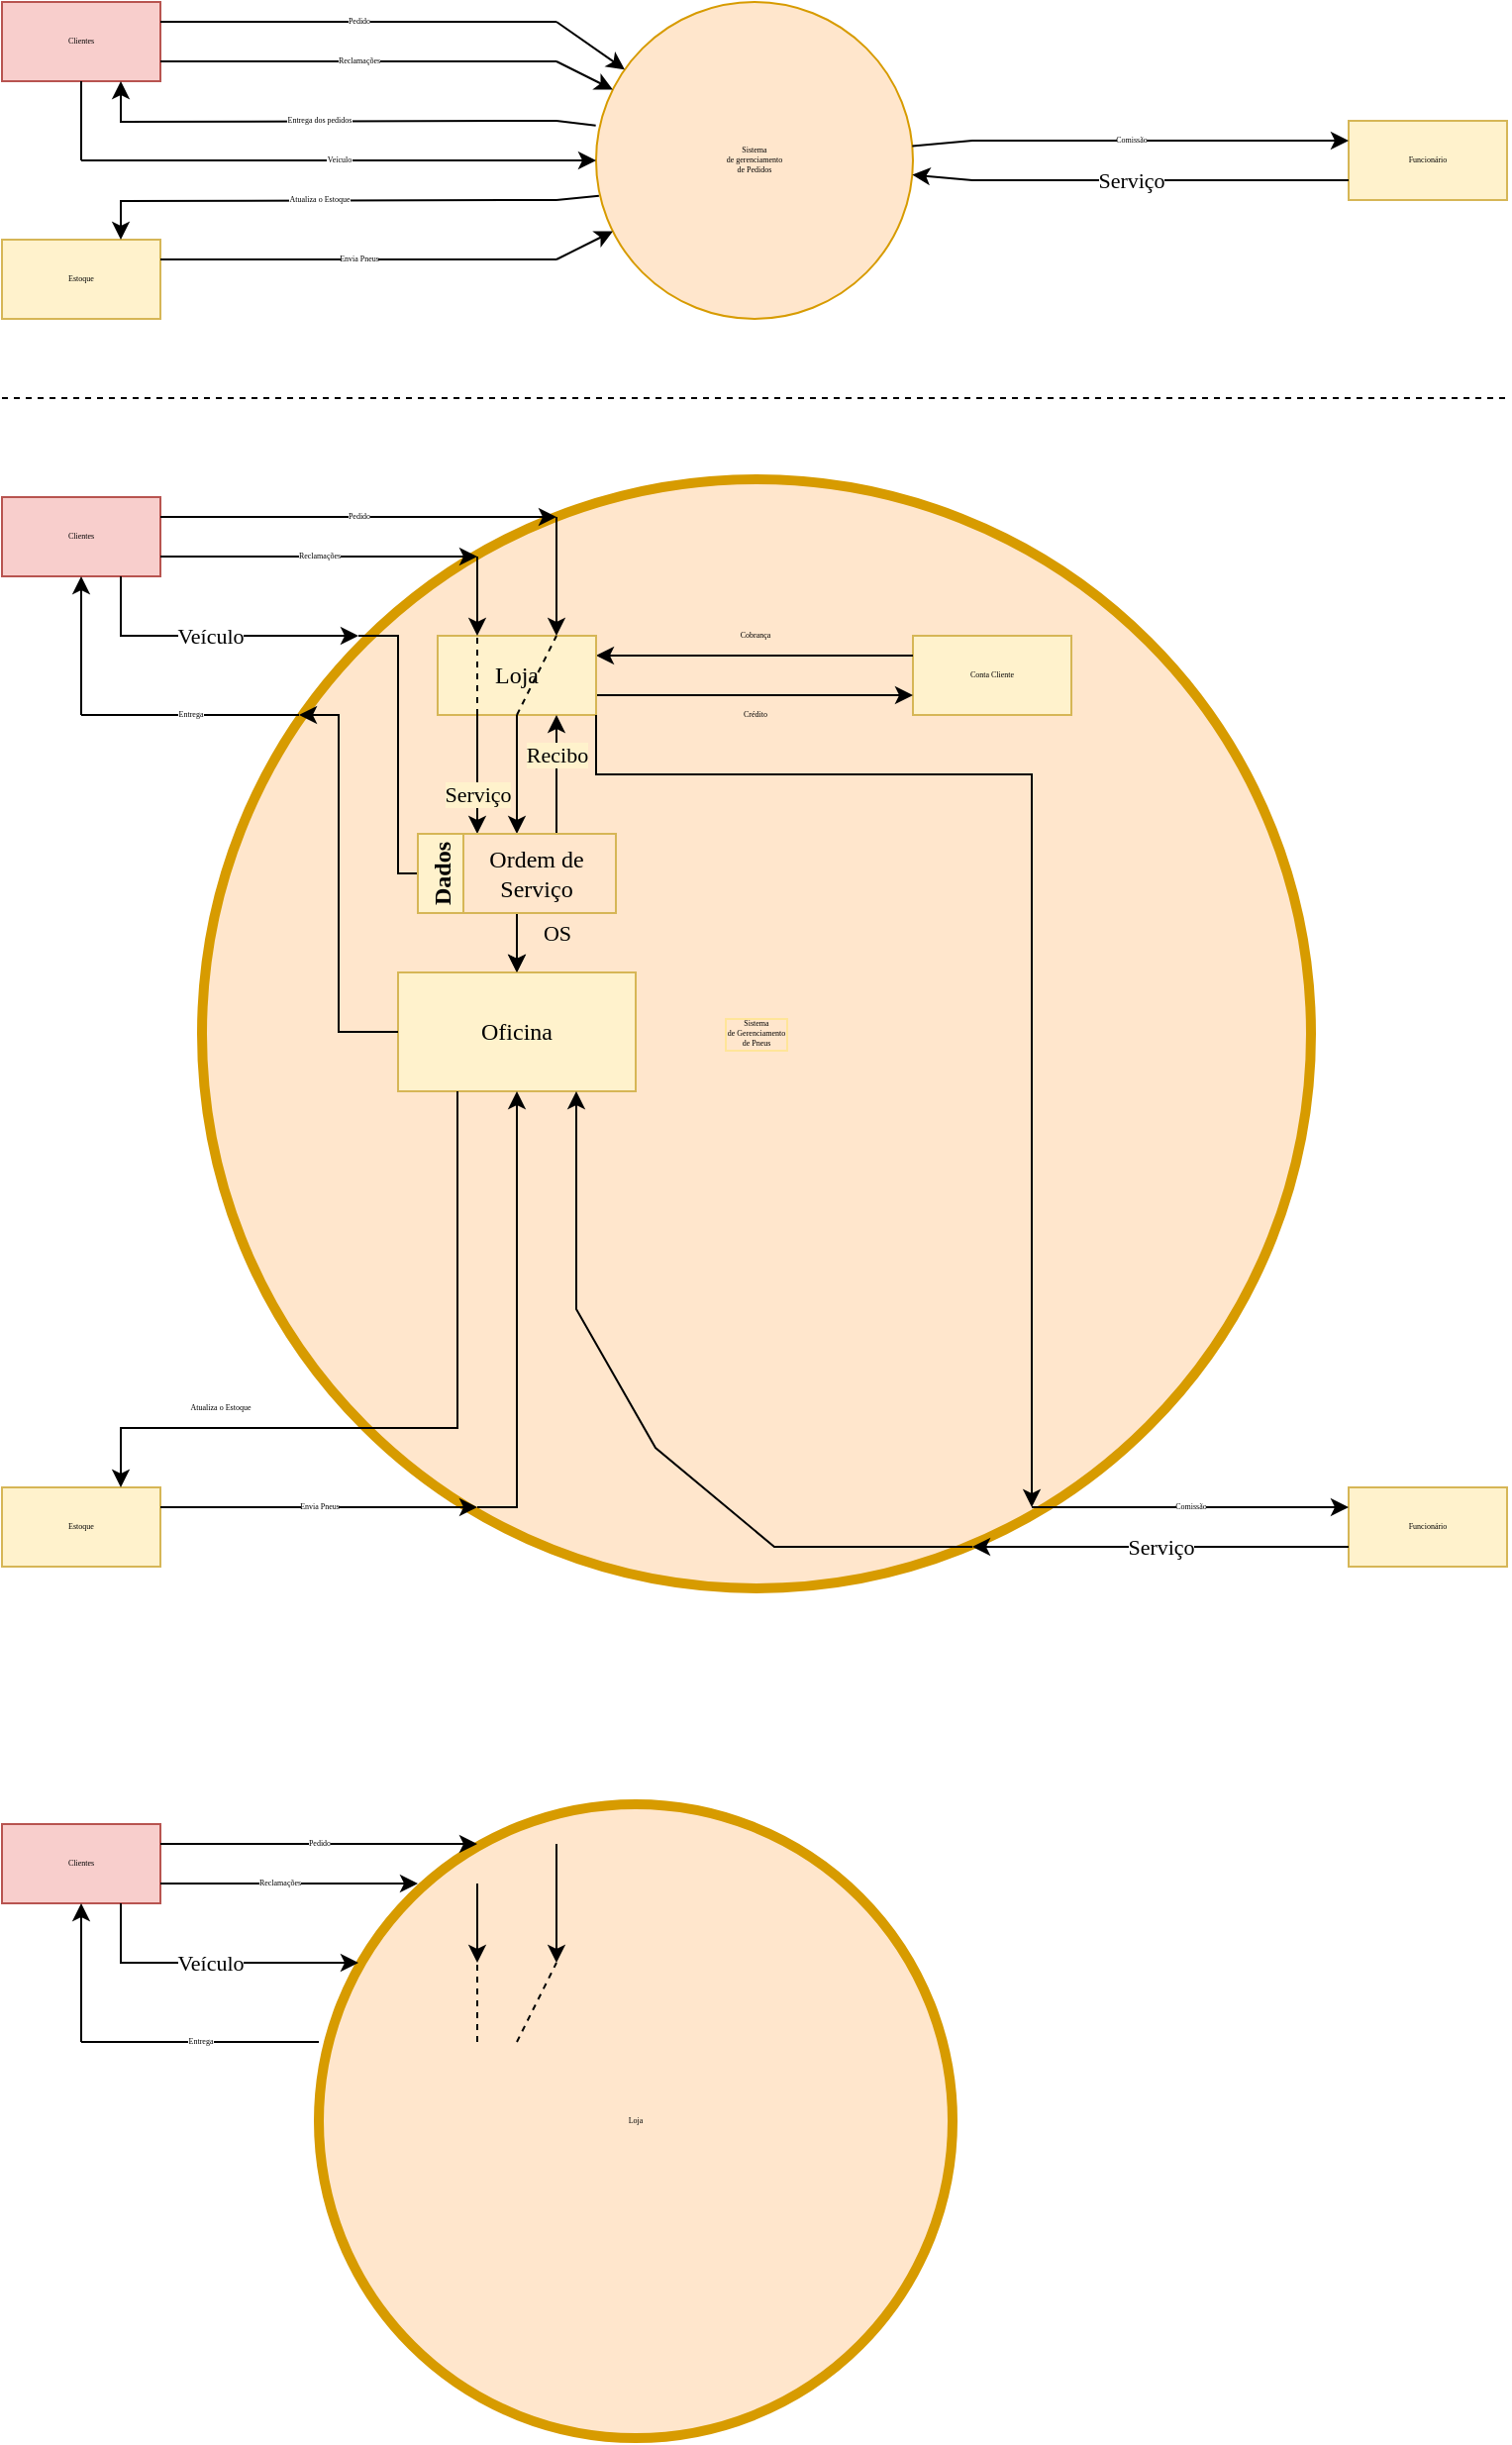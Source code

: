 <mxfile version="20.4.0" type="github">
  <diagram name="Page-1" id="c7558073-3199-34d8-9f00-42111426c3f3">
    <mxGraphModel dx="907" dy="499" grid="1" gridSize="10" guides="1" tooltips="1" connect="1" arrows="1" fold="1" page="1" pageScale="1" pageWidth="826" pageHeight="1169" background="none" math="0" shadow="0">
      <root>
        <mxCell id="0" />
        <mxCell id="1" parent="0" />
        <mxCell id="tzdK_BNFdjpBM3N-hgtN-97" value="&lt;div style=&quot;font-size: 4px;&quot;&gt;Sistema&lt;/div&gt;&lt;div style=&quot;font-size: 4px;&quot;&gt;de gerenciamento&lt;/div&gt;&lt;div style=&quot;font-size: 4px;&quot;&gt;de Pedidos&lt;/div&gt;" style="ellipse;whiteSpace=wrap;html=1;aspect=fixed;fontSize=4;fontFamily=Garamond;fillColor=#ffe6cc;strokeColor=#d79b00;" parent="1" vertex="1">
          <mxGeometry x="340" y="40" width="160" height="160" as="geometry" />
        </mxCell>
        <mxCell id="tzdK_BNFdjpBM3N-hgtN-98" value="Clientes" style="rounded=0;whiteSpace=wrap;html=1;fontFamily=Garamond;fontSize=4;fillColor=#f8cecc;strokeColor=#b85450;" parent="1" vertex="1">
          <mxGeometry x="40" y="40" width="80" height="40" as="geometry" />
        </mxCell>
        <mxCell id="tzdK_BNFdjpBM3N-hgtN-99" value="Estoque" style="rounded=0;whiteSpace=wrap;html=1;fontFamily=Garamond;fontSize=4;fillColor=#fff2cc;strokeColor=#d6b656;" parent="1" vertex="1">
          <mxGeometry x="40" y="160" width="80" height="40" as="geometry" />
        </mxCell>
        <mxCell id="tzdK_BNFdjpBM3N-hgtN-100" value="Pedido" style="endArrow=none;html=1;rounded=0;fontFamily=Garamond;fontSize=4;exitX=1;exitY=0.25;exitDx=0;exitDy=0;endFill=0;" parent="1" source="tzdK_BNFdjpBM3N-hgtN-98" edge="1">
          <mxGeometry width="50" height="50" relative="1" as="geometry">
            <mxPoint x="110" y="170" as="sourcePoint" />
            <mxPoint x="320" y="50" as="targetPoint" />
          </mxGeometry>
        </mxCell>
        <mxCell id="tzdK_BNFdjpBM3N-hgtN-101" value="Reclamações" style="endArrow=none;html=1;rounded=0;fontFamily=Garamond;fontSize=4;exitX=1;exitY=0.75;exitDx=0;exitDy=0;endFill=0;" parent="1" source="tzdK_BNFdjpBM3N-hgtN-98" edge="1">
          <mxGeometry width="50" height="50" relative="1" as="geometry">
            <mxPoint x="270" y="200" as="sourcePoint" />
            <mxPoint x="320" y="70" as="targetPoint" />
          </mxGeometry>
        </mxCell>
        <mxCell id="tzdK_BNFdjpBM3N-hgtN-103" value="Envia Pneus" style="endArrow=none;html=1;rounded=0;fontFamily=Garamond;fontSize=4;exitX=1;exitY=0.25;exitDx=0;exitDy=0;endFill=0;" parent="1" source="tzdK_BNFdjpBM3N-hgtN-99" edge="1">
          <mxGeometry width="50" height="50" relative="1" as="geometry">
            <mxPoint x="270" y="200" as="sourcePoint" />
            <mxPoint x="320" y="170" as="targetPoint" />
          </mxGeometry>
        </mxCell>
        <mxCell id="tzdK_BNFdjpBM3N-hgtN-104" value="Atualiza o Estoque" style="endArrow=classic;html=1;rounded=0;fontFamily=Garamond;fontSize=4;edgeStyle=orthogonalEdgeStyle;entryX=0.75;entryY=0;entryDx=0;entryDy=0;" parent="1" target="tzdK_BNFdjpBM3N-hgtN-99" edge="1">
          <mxGeometry width="50" height="50" relative="1" as="geometry">
            <mxPoint x="320" y="140" as="sourcePoint" />
            <mxPoint x="100" y="140" as="targetPoint" />
          </mxGeometry>
        </mxCell>
        <mxCell id="tzdK_BNFdjpBM3N-hgtN-105" value="Entrega dos pedidos" style="endArrow=classic;html=1;rounded=0;fontFamily=Garamond;fontSize=4;edgeStyle=orthogonalEdgeStyle;entryX=0.75;entryY=1;entryDx=0;entryDy=0;" parent="1" target="tzdK_BNFdjpBM3N-hgtN-98" edge="1">
          <mxGeometry width="50" height="50" relative="1" as="geometry">
            <mxPoint x="320" y="100" as="sourcePoint" />
            <mxPoint x="100" y="120" as="targetPoint" />
          </mxGeometry>
        </mxCell>
        <mxCell id="tzdK_BNFdjpBM3N-hgtN-106" value="" style="endArrow=none;html=1;rounded=0;fontFamily=Garamond;fontSize=4;entryX=-0.001;entryY=0.39;entryDx=0;entryDy=0;entryPerimeter=0;" parent="1" target="tzdK_BNFdjpBM3N-hgtN-97" edge="1">
          <mxGeometry width="50" height="50" relative="1" as="geometry">
            <mxPoint x="320" y="100" as="sourcePoint" />
            <mxPoint x="320" y="150" as="targetPoint" />
          </mxGeometry>
        </mxCell>
        <mxCell id="tzdK_BNFdjpBM3N-hgtN-107" value="" style="endArrow=none;html=1;rounded=0;fontFamily=Garamond;fontSize=4;entryX=0.009;entryY=0.612;entryDx=0;entryDy=0;entryPerimeter=0;" parent="1" target="tzdK_BNFdjpBM3N-hgtN-97" edge="1">
          <mxGeometry width="50" height="50" relative="1" as="geometry">
            <mxPoint x="320" y="140" as="sourcePoint" />
            <mxPoint x="320" y="150" as="targetPoint" />
          </mxGeometry>
        </mxCell>
        <mxCell id="tzdK_BNFdjpBM3N-hgtN-109" value="" style="endArrow=classic;html=1;rounded=0;fontFamily=Garamond;fontSize=4;endFill=1;" parent="1" target="tzdK_BNFdjpBM3N-hgtN-97" edge="1">
          <mxGeometry width="50" height="50" relative="1" as="geometry">
            <mxPoint x="320" y="170" as="sourcePoint" />
            <mxPoint x="320" y="150" as="targetPoint" />
          </mxGeometry>
        </mxCell>
        <mxCell id="tzdK_BNFdjpBM3N-hgtN-110" value="" style="endArrow=classic;html=1;rounded=0;fontFamily=Garamond;fontSize=4;endFill=1;" parent="1" target="tzdK_BNFdjpBM3N-hgtN-97" edge="1">
          <mxGeometry width="50" height="50" relative="1" as="geometry">
            <mxPoint x="320" y="70" as="sourcePoint" />
            <mxPoint x="320" y="150" as="targetPoint" />
          </mxGeometry>
        </mxCell>
        <mxCell id="tzdK_BNFdjpBM3N-hgtN-111" value="" style="endArrow=classic;html=1;rounded=0;fontFamily=Garamond;fontSize=4;endFill=1;" parent="1" target="tzdK_BNFdjpBM3N-hgtN-97" edge="1">
          <mxGeometry width="50" height="50" relative="1" as="geometry">
            <mxPoint x="320" y="50" as="sourcePoint" />
            <mxPoint x="320" y="150" as="targetPoint" />
          </mxGeometry>
        </mxCell>
        <mxCell id="tzdK_BNFdjpBM3N-hgtN-114" value="Funcionário" style="rounded=0;whiteSpace=wrap;html=1;fontFamily=Garamond;fontSize=4;fillColor=#fff2cc;strokeColor=#d6b656;" parent="1" vertex="1">
          <mxGeometry x="720" y="100" width="80" height="40" as="geometry" />
        </mxCell>
        <mxCell id="tzdK_BNFdjpBM3N-hgtN-119" value="Comissão" style="endArrow=classic;html=1;rounded=0;fontFamily=Garamond;fontSize=4;entryX=0;entryY=0.25;entryDx=0;entryDy=0;" parent="1" target="tzdK_BNFdjpBM3N-hgtN-114" edge="1" source="tzdK_BNFdjpBM3N-hgtN-97">
          <mxGeometry width="50" height="50" relative="1" as="geometry">
            <mxPoint x="520" y="170" as="sourcePoint" />
            <mxPoint x="550" y="150" as="targetPoint" />
            <Array as="points">
              <mxPoint x="530" y="110" />
              <mxPoint x="590" y="110" />
              <mxPoint x="680" y="110" />
            </Array>
            <mxPoint as="offset" />
          </mxGeometry>
        </mxCell>
        <mxCell id="tzdK_BNFdjpBM3N-hgtN-121" value="Sistema&lt;br&gt;de Gerenciamento&lt;br&gt;de Pneus" style="ellipse;whiteSpace=wrap;html=1;aspect=fixed;fontFamily=Garamond;fontSize=4;points=[[0.5,0,0,0,0]];connectable=0;strokeWidth=5;labelBackgroundColor=none;fillColor=#ffe6cc;strokeColor=#d79b00;labelBorderColor=#FFE599;" parent="1" vertex="1">
          <mxGeometry x="141" y="281" width="560" height="560" as="geometry" />
        </mxCell>
        <mxCell id="tzdK_BNFdjpBM3N-hgtN-123" value="" style="html=1;rounded=0;fontFamily=Garamond;fontSize=4;endArrow=none;endFill=0;dashed=1;" parent="1" edge="1">
          <mxGeometry width="100" relative="1" as="geometry">
            <mxPoint x="40" y="240" as="sourcePoint" />
            <mxPoint x="800" y="240" as="targetPoint" />
          </mxGeometry>
        </mxCell>
        <mxCell id="tzdK_BNFdjpBM3N-hgtN-124" value="Clientes" style="rounded=0;whiteSpace=wrap;html=1;fontFamily=Garamond;fontSize=4;fillColor=#f8cecc;strokeColor=#b85450;" parent="1" vertex="1">
          <mxGeometry x="40" y="290" width="80" height="40" as="geometry" />
        </mxCell>
        <mxCell id="tzdK_BNFdjpBM3N-hgtN-125" value="Estoque" style="rounded=0;whiteSpace=wrap;html=1;fontFamily=Garamond;fontSize=4;fillColor=#fff2cc;strokeColor=#d6b656;" parent="1" vertex="1">
          <mxGeometry x="40" y="790" width="80" height="40" as="geometry" />
        </mxCell>
        <mxCell id="tzdK_BNFdjpBM3N-hgtN-126" value="Pedido" style="endArrow=classic;html=1;rounded=0;fontFamily=Garamond;fontSize=4;exitX=1;exitY=0.25;exitDx=0;exitDy=0;endFill=1;" parent="1" source="tzdK_BNFdjpBM3N-hgtN-124" edge="1">
          <mxGeometry width="50" height="50" relative="1" as="geometry">
            <mxPoint x="100" y="410" as="sourcePoint" />
            <mxPoint x="320" y="300" as="targetPoint" />
          </mxGeometry>
        </mxCell>
        <mxCell id="tzdK_BNFdjpBM3N-hgtN-127" value="Reclamações" style="endArrow=classic;html=1;rounded=0;fontFamily=Garamond;fontSize=4;exitX=1;exitY=0.75;exitDx=0;exitDy=0;endFill=1;" parent="1" source="tzdK_BNFdjpBM3N-hgtN-124" edge="1">
          <mxGeometry width="50" height="50" relative="1" as="geometry">
            <mxPoint x="260" y="440" as="sourcePoint" />
            <mxPoint x="280" y="320" as="targetPoint" />
          </mxGeometry>
        </mxCell>
        <mxCell id="tzdK_BNFdjpBM3N-hgtN-128" value="Envia Pneus" style="endArrow=classic;html=1;rounded=0;fontFamily=Garamond;fontSize=4;exitX=1;exitY=0.25;exitDx=0;exitDy=0;endFill=1;" parent="1" source="tzdK_BNFdjpBM3N-hgtN-125" edge="1">
          <mxGeometry width="50" height="50" relative="1" as="geometry">
            <mxPoint x="270" y="840" as="sourcePoint" />
            <mxPoint x="280" y="800" as="targetPoint" />
          </mxGeometry>
        </mxCell>
        <mxCell id="tzdK_BNFdjpBM3N-hgtN-129" value="Atualiza o Estoque" style="endArrow=classic;html=1;rounded=0;fontFamily=Garamond;fontSize=4;edgeStyle=orthogonalEdgeStyle;entryX=0.75;entryY=0;entryDx=0;entryDy=0;labelBackgroundColor=none;" parent="1" target="tzdK_BNFdjpBM3N-hgtN-125" edge="1">
          <mxGeometry x="0.001" y="-10" width="50" height="50" relative="1" as="geometry">
            <mxPoint x="230" y="760" as="sourcePoint" />
            <mxPoint x="100" y="780" as="targetPoint" />
            <Array as="points">
              <mxPoint x="100" y="760" />
            </Array>
            <mxPoint as="offset" />
          </mxGeometry>
        </mxCell>
        <mxCell id="tzdK_BNFdjpBM3N-hgtN-132" value="Conta Cliente" style="rounded=0;whiteSpace=wrap;html=1;fontFamily=Garamond;fontSize=4;fillColor=#fff2cc;strokeColor=#d6b656;" parent="1" vertex="1">
          <mxGeometry x="500" y="360" width="80" height="40" as="geometry" />
        </mxCell>
        <mxCell id="tzdK_BNFdjpBM3N-hgtN-133" value="Funcionário" style="rounded=0;whiteSpace=wrap;html=1;fontFamily=Garamond;fontSize=4;fillColor=#fff2cc;strokeColor=#d6b656;" parent="1" vertex="1">
          <mxGeometry x="720" y="790" width="80" height="40" as="geometry" />
        </mxCell>
        <mxCell id="tzdK_BNFdjpBM3N-hgtN-134" value="Cobrança" style="endArrow=none;html=1;rounded=0;fontFamily=Garamond;fontSize=4;entryX=0;entryY=0.25;entryDx=0;entryDy=0;endFill=0;startArrow=classic;startFill=1;labelBackgroundColor=none;" parent="1" target="tzdK_BNFdjpBM3N-hgtN-132" edge="1">
          <mxGeometry y="10" width="50" height="50" relative="1" as="geometry">
            <mxPoint x="340" y="370" as="sourcePoint" />
            <mxPoint x="343" y="410" as="targetPoint" />
            <mxPoint as="offset" />
          </mxGeometry>
        </mxCell>
        <mxCell id="tzdK_BNFdjpBM3N-hgtN-135" value="Crédito" style="endArrow=classic;html=1;rounded=0;fontFamily=Garamond;fontSize=4;entryX=0;entryY=0.75;entryDx=0;entryDy=0;endFill=1;exitX=1;exitY=0.75;exitDx=0;exitDy=0;labelBackgroundColor=none;" parent="1" target="tzdK_BNFdjpBM3N-hgtN-132" edge="1" source="_0-HAE8toTOShQBwGPLb-2">
          <mxGeometry y="-10" width="50" height="50" relative="1" as="geometry">
            <mxPoint x="413" y="390" as="sourcePoint" />
            <mxPoint x="343" y="410" as="targetPoint" />
            <mxPoint as="offset" />
          </mxGeometry>
        </mxCell>
        <mxCell id="tzdK_BNFdjpBM3N-hgtN-136" value="Comissão" style="endArrow=classic;html=1;rounded=0;fontFamily=Garamond;fontSize=4;entryX=0;entryY=0.25;entryDx=0;entryDy=0;" parent="1" target="tzdK_BNFdjpBM3N-hgtN-133" edge="1">
          <mxGeometry width="50" height="50" relative="1" as="geometry">
            <mxPoint x="560" y="800" as="sourcePoint" />
            <mxPoint x="550" y="780" as="targetPoint" />
          </mxGeometry>
        </mxCell>
        <mxCell id="tzdK_BNFdjpBM3N-hgtN-137" value="Veículo" style="endArrow=classic;html=1;rounded=0;fontFamily=Garamond;fontSize=4;entryX=0;entryY=0.5;entryDx=0;entryDy=0;" parent="1" target="tzdK_BNFdjpBM3N-hgtN-97" edge="1">
          <mxGeometry width="50" height="50" relative="1" as="geometry">
            <mxPoint x="80" y="120" as="sourcePoint" />
            <mxPoint x="270" y="110" as="targetPoint" />
          </mxGeometry>
        </mxCell>
        <mxCell id="tzdK_BNFdjpBM3N-hgtN-138" value="" style="endArrow=none;html=1;rounded=0;fontFamily=Garamond;fontSize=4;entryX=0.5;entryY=1;entryDx=0;entryDy=0;" parent="1" target="tzdK_BNFdjpBM3N-hgtN-98" edge="1">
          <mxGeometry width="50" height="50" relative="1" as="geometry">
            <mxPoint x="80" y="120" as="sourcePoint" />
            <mxPoint x="250" y="100" as="targetPoint" />
          </mxGeometry>
        </mxCell>
        <mxCell id="tzdK_BNFdjpBM3N-hgtN-141" value="" style="endArrow=none;html=1;rounded=0;fontFamily=Garamond;fontSize=4;exitX=0.5;exitY=1;exitDx=0;exitDy=0;startArrow=classic;startFill=1;" parent="1" source="tzdK_BNFdjpBM3N-hgtN-124" edge="1">
          <mxGeometry width="50" height="50" relative="1" as="geometry">
            <mxPoint x="60.0" y="402.08" as="sourcePoint" />
            <mxPoint x="80" y="400" as="targetPoint" />
          </mxGeometry>
        </mxCell>
        <mxCell id="tzdK_BNFdjpBM3N-hgtN-142" value="Entrega" style="endArrow=none;html=1;rounded=0;fontFamily=Garamond;fontSize=4;entryX=0;entryY=0.5;entryDx=0;entryDy=0;endFill=0;" parent="1" edge="1">
          <mxGeometry width="50" height="50" relative="1" as="geometry">
            <mxPoint x="80" y="400" as="sourcePoint" />
            <mxPoint x="190.0" y="400" as="targetPoint" />
          </mxGeometry>
        </mxCell>
        <mxCell id="_0-HAE8toTOShQBwGPLb-1" value="&lt;font face=&quot;Garamond&quot;&gt;Veículo&lt;/font&gt;" style="endArrow=classic;html=1;rounded=0;exitX=0.75;exitY=1;exitDx=0;exitDy=0;" edge="1" parent="1" source="tzdK_BNFdjpBM3N-hgtN-124">
          <mxGeometry width="50" height="50" relative="1" as="geometry">
            <mxPoint x="150" y="400" as="sourcePoint" />
            <mxPoint x="220" y="360" as="targetPoint" />
            <Array as="points">
              <mxPoint x="100" y="360" />
            </Array>
          </mxGeometry>
        </mxCell>
        <mxCell id="_0-HAE8toTOShQBwGPLb-2" value="Loja" style="rounded=0;whiteSpace=wrap;html=1;fontFamily=Garamond;fillColor=#fff2cc;strokeColor=#d6b656;" vertex="1" parent="1">
          <mxGeometry x="260" y="360" width="80" height="40" as="geometry" />
        </mxCell>
        <mxCell id="_0-HAE8toTOShQBwGPLb-4" value="" style="endArrow=none;html=1;rounded=0;fontFamily=Garamond;endFill=0;startArrow=classic;startFill=1;" edge="1" parent="1">
          <mxGeometry width="50" height="50" relative="1" as="geometry">
            <mxPoint x="320" y="360" as="sourcePoint" />
            <mxPoint x="320" y="300" as="targetPoint" />
          </mxGeometry>
        </mxCell>
        <mxCell id="_0-HAE8toTOShQBwGPLb-5" value="" style="endArrow=none;html=1;rounded=0;fontFamily=Garamond;exitX=0.25;exitY=0;exitDx=0;exitDy=0;startArrow=classic;startFill=1;" edge="1" parent="1" source="_0-HAE8toTOShQBwGPLb-2">
          <mxGeometry width="50" height="50" relative="1" as="geometry">
            <mxPoint x="260" y="410" as="sourcePoint" />
            <mxPoint x="280" y="320" as="targetPoint" />
          </mxGeometry>
        </mxCell>
        <mxCell id="_0-HAE8toTOShQBwGPLb-7" value="" style="endArrow=classic;html=1;rounded=0;fontFamily=Garamond;exitX=0.5;exitY=1;exitDx=0;exitDy=0;entryX=0.5;entryY=0;entryDx=0;entryDy=0;" edge="1" parent="1" source="_0-HAE8toTOShQBwGPLb-2">
          <mxGeometry width="50" height="50" relative="1" as="geometry">
            <mxPoint x="300" y="400" as="sourcePoint" />
            <mxPoint x="300" y="460" as="targetPoint" />
            <Array as="points">
              <mxPoint x="300" y="420" />
            </Array>
          </mxGeometry>
        </mxCell>
        <mxCell id="_0-HAE8toTOShQBwGPLb-8" value="" style="endArrow=classic;html=1;rounded=0;fontFamily=Garamond;" edge="1" parent="1">
          <mxGeometry width="50" height="50" relative="1" as="geometry">
            <mxPoint x="220" y="360" as="sourcePoint" />
            <mxPoint x="260" y="480" as="targetPoint" />
            <Array as="points">
              <mxPoint x="240" y="360" />
              <mxPoint x="240" y="480" />
            </Array>
          </mxGeometry>
        </mxCell>
        <mxCell id="_0-HAE8toTOShQBwGPLb-9" value="Serviço" style="endArrow=classic;html=1;rounded=0;fontFamily=Garamond;exitX=0.75;exitY=1;exitDx=0;exitDy=0;labelBackgroundColor=#FFF2CC;" edge="1" parent="1">
          <mxGeometry x="0.333" width="50" height="50" relative="1" as="geometry">
            <mxPoint x="280" y="400.0" as="sourcePoint" />
            <mxPoint x="280" y="460.0" as="targetPoint" />
            <mxPoint as="offset" />
          </mxGeometry>
        </mxCell>
        <mxCell id="_0-HAE8toTOShQBwGPLb-10" value="" style="endArrow=none;dashed=1;html=1;rounded=0;fontFamily=Garamond;entryX=0.25;entryY=0;entryDx=0;entryDy=0;" edge="1" parent="1" target="_0-HAE8toTOShQBwGPLb-2">
          <mxGeometry width="50" height="50" relative="1" as="geometry">
            <mxPoint x="280" y="400" as="sourcePoint" />
            <mxPoint x="330" y="420" as="targetPoint" />
          </mxGeometry>
        </mxCell>
        <mxCell id="_0-HAE8toTOShQBwGPLb-11" value="" style="endArrow=none;dashed=1;html=1;rounded=0;fontFamily=Garamond;entryX=0.25;entryY=0;entryDx=0;entryDy=0;exitX=0.5;exitY=1;exitDx=0;exitDy=0;" edge="1" parent="1" source="_0-HAE8toTOShQBwGPLb-2">
          <mxGeometry width="50" height="50" relative="1" as="geometry">
            <mxPoint x="320" y="400.0" as="sourcePoint" />
            <mxPoint x="320.0" y="360" as="targetPoint" />
          </mxGeometry>
        </mxCell>
        <mxCell id="_0-HAE8toTOShQBwGPLb-17" value="" style="edgeStyle=orthogonalEdgeStyle;rounded=0;orthogonalLoop=1;jettySize=auto;html=1;labelBackgroundColor=none;fontFamily=Garamond;startArrow=classic;startFill=1;endArrow=none;endFill=0;" edge="1" parent="1" source="_0-HAE8toTOShQBwGPLb-12">
          <mxGeometry relative="1" as="geometry">
            <mxPoint x="300.0" y="500" as="targetPoint" />
          </mxGeometry>
        </mxCell>
        <mxCell id="_0-HAE8toTOShQBwGPLb-12" value="Oficina" style="rounded=0;whiteSpace=wrap;html=1;fontFamily=Garamond;fillColor=#fff2cc;strokeColor=#d6b656;" vertex="1" parent="1">
          <mxGeometry x="240" y="530" width="120" height="60" as="geometry" />
        </mxCell>
        <mxCell id="_0-HAE8toTOShQBwGPLb-14" value="" style="endArrow=none;html=1;rounded=0;fontFamily=Garamond;entryX=0.25;entryY=1;entryDx=0;entryDy=0;endFill=0;" edge="1" parent="1" target="_0-HAE8toTOShQBwGPLb-12">
          <mxGeometry width="50" height="50" relative="1" as="geometry">
            <mxPoint x="230" y="760" as="sourcePoint" />
            <mxPoint x="310" y="630" as="targetPoint" />
            <Array as="points">
              <mxPoint x="270" y="760" />
            </Array>
          </mxGeometry>
        </mxCell>
        <mxCell id="_0-HAE8toTOShQBwGPLb-15" value="" style="endArrow=classic;html=1;rounded=0;fontFamily=Garamond;entryX=0.5;entryY=1;entryDx=0;entryDy=0;" edge="1" parent="1" target="_0-HAE8toTOShQBwGPLb-12">
          <mxGeometry width="50" height="50" relative="1" as="geometry">
            <mxPoint x="280" y="800" as="sourcePoint" />
            <mxPoint x="530" y="670" as="targetPoint" />
            <Array as="points">
              <mxPoint x="300" y="800" />
            </Array>
          </mxGeometry>
        </mxCell>
        <mxCell id="_0-HAE8toTOShQBwGPLb-16" value="OS" style="endArrow=classic;html=1;rounded=0;fontFamily=Garamond;exitX=0.5;exitY=1;exitDx=0;exitDy=0;labelBackgroundColor=none;" edge="1" parent="1">
          <mxGeometry x="-0.333" y="20" width="50" height="50" relative="1" as="geometry">
            <mxPoint x="300" y="500" as="sourcePoint" />
            <mxPoint x="300" y="530" as="targetPoint" />
            <mxPoint as="offset" />
          </mxGeometry>
        </mxCell>
        <mxCell id="_0-HAE8toTOShQBwGPLb-18" value="" style="endArrow=classic;html=1;rounded=0;labelBackgroundColor=#FFF2CC;fontFamily=Garamond;exitX=0;exitY=0.5;exitDx=0;exitDy=0;" edge="1" parent="1" source="_0-HAE8toTOShQBwGPLb-12">
          <mxGeometry width="50" height="50" relative="1" as="geometry">
            <mxPoint x="310" y="540" as="sourcePoint" />
            <mxPoint x="190" y="400" as="targetPoint" />
            <Array as="points">
              <mxPoint x="210" y="560" />
              <mxPoint x="210" y="400" />
            </Array>
          </mxGeometry>
        </mxCell>
        <mxCell id="_0-HAE8toTOShQBwGPLb-19" value="" style="endArrow=classic;html=1;rounded=0;labelBackgroundColor=#FFF2CC;fontFamily=Garamond;exitX=1;exitY=1;exitDx=0;exitDy=0;" edge="1" parent="1" source="_0-HAE8toTOShQBwGPLb-2">
          <mxGeometry width="50" height="50" relative="1" as="geometry">
            <mxPoint x="490" y="710" as="sourcePoint" />
            <mxPoint x="560" y="800" as="targetPoint" />
            <Array as="points">
              <mxPoint x="340" y="430" />
              <mxPoint x="560" y="430" />
            </Array>
          </mxGeometry>
        </mxCell>
        <mxCell id="_0-HAE8toTOShQBwGPLb-21" value="Recibo" style="endArrow=classic;html=1;rounded=0;labelBackgroundColor=#FFF2CC;fontFamily=Garamond;exitX=0.75;exitY=0;exitDx=0;exitDy=0;entryX=0.75;entryY=1;entryDx=0;entryDy=0;" edge="1" parent="1" target="_0-HAE8toTOShQBwGPLb-2">
          <mxGeometry x="0.333" width="50" height="50" relative="1" as="geometry">
            <mxPoint x="320" y="460" as="sourcePoint" />
            <mxPoint x="420" y="420" as="targetPoint" />
            <mxPoint as="offset" />
          </mxGeometry>
        </mxCell>
        <mxCell id="_0-HAE8toTOShQBwGPLb-23" value="Loja" style="ellipse;whiteSpace=wrap;html=1;aspect=fixed;fontFamily=Garamond;fontSize=4;points=[[0.5,0,0,0,0]];connectable=0;strokeWidth=5;labelBackgroundColor=none;fillColor=#ffe6cc;strokeColor=#d79b00;" vertex="1" parent="1">
          <mxGeometry x="200" y="950" width="320" height="320" as="geometry" />
        </mxCell>
        <mxCell id="_0-HAE8toTOShQBwGPLb-24" value="Clientes" style="rounded=0;whiteSpace=wrap;html=1;fontFamily=Garamond;fontSize=4;fillColor=#f8cecc;strokeColor=#b85450;" vertex="1" parent="1">
          <mxGeometry x="40" y="960" width="80" height="40" as="geometry" />
        </mxCell>
        <mxCell id="_0-HAE8toTOShQBwGPLb-25" value="Pedido" style="endArrow=classic;html=1;rounded=0;fontFamily=Garamond;fontSize=4;exitX=1;exitY=0.25;exitDx=0;exitDy=0;endFill=1;" edge="1" parent="1" source="_0-HAE8toTOShQBwGPLb-24">
          <mxGeometry width="50" height="50" relative="1" as="geometry">
            <mxPoint x="100" y="1080" as="sourcePoint" />
            <mxPoint x="280" y="970" as="targetPoint" />
          </mxGeometry>
        </mxCell>
        <mxCell id="_0-HAE8toTOShQBwGPLb-26" value="Reclamações" style="endArrow=classic;html=1;rounded=0;fontFamily=Garamond;fontSize=4;exitX=1;exitY=0.75;exitDx=0;exitDy=0;endFill=1;" edge="1" parent="1" source="_0-HAE8toTOShQBwGPLb-24">
          <mxGeometry x="-0.077" width="50" height="50" relative="1" as="geometry">
            <mxPoint x="260" y="1110" as="sourcePoint" />
            <mxPoint x="250" y="990" as="targetPoint" />
            <mxPoint as="offset" />
          </mxGeometry>
        </mxCell>
        <mxCell id="_0-HAE8toTOShQBwGPLb-27" value="" style="endArrow=none;html=1;rounded=0;fontFamily=Garamond;fontSize=4;exitX=0.5;exitY=1;exitDx=0;exitDy=0;startArrow=classic;startFill=1;" edge="1" parent="1" source="_0-HAE8toTOShQBwGPLb-24">
          <mxGeometry width="50" height="50" relative="1" as="geometry">
            <mxPoint x="60.0" y="1072.08" as="sourcePoint" />
            <mxPoint x="80" y="1070" as="targetPoint" />
          </mxGeometry>
        </mxCell>
        <mxCell id="_0-HAE8toTOShQBwGPLb-28" value="Entrega" style="endArrow=none;html=1;rounded=0;fontFamily=Garamond;fontSize=4;endFill=0;" edge="1" parent="1">
          <mxGeometry width="50" height="50" relative="1" as="geometry">
            <mxPoint x="80" y="1070" as="sourcePoint" />
            <mxPoint x="200" y="1070" as="targetPoint" />
          </mxGeometry>
        </mxCell>
        <mxCell id="_0-HAE8toTOShQBwGPLb-29" value="&lt;font face=&quot;Garamond&quot;&gt;Veículo&lt;/font&gt;" style="endArrow=classic;html=1;rounded=0;exitX=0.75;exitY=1;exitDx=0;exitDy=0;" edge="1" parent="1" source="_0-HAE8toTOShQBwGPLb-24">
          <mxGeometry width="50" height="50" relative="1" as="geometry">
            <mxPoint x="150" y="1070" as="sourcePoint" />
            <mxPoint x="220" y="1030" as="targetPoint" />
            <Array as="points">
              <mxPoint x="100" y="1030" />
            </Array>
          </mxGeometry>
        </mxCell>
        <mxCell id="_0-HAE8toTOShQBwGPLb-30" value="" style="endArrow=none;html=1;rounded=0;fontFamily=Garamond;endFill=0;startArrow=classic;startFill=1;" edge="1" parent="1">
          <mxGeometry width="50" height="50" relative="1" as="geometry">
            <mxPoint x="320" y="1030" as="sourcePoint" />
            <mxPoint x="320" y="970" as="targetPoint" />
          </mxGeometry>
        </mxCell>
        <mxCell id="_0-HAE8toTOShQBwGPLb-31" value="" style="endArrow=none;html=1;rounded=0;fontFamily=Garamond;exitX=0.25;exitY=0;exitDx=0;exitDy=0;startArrow=classic;startFill=1;" edge="1" parent="1">
          <mxGeometry width="50" height="50" relative="1" as="geometry">
            <mxPoint x="280" y="1030" as="sourcePoint" />
            <mxPoint x="280" y="990" as="targetPoint" />
          </mxGeometry>
        </mxCell>
        <mxCell id="_0-HAE8toTOShQBwGPLb-32" value="" style="endArrow=none;dashed=1;html=1;rounded=0;fontFamily=Garamond;entryX=0.25;entryY=0;entryDx=0;entryDy=0;" edge="1" parent="1">
          <mxGeometry width="50" height="50" relative="1" as="geometry">
            <mxPoint x="280" y="1070" as="sourcePoint" />
            <mxPoint x="280" y="1030" as="targetPoint" />
          </mxGeometry>
        </mxCell>
        <mxCell id="_0-HAE8toTOShQBwGPLb-33" value="" style="endArrow=none;dashed=1;html=1;rounded=0;fontFamily=Garamond;entryX=0.25;entryY=0;entryDx=0;entryDy=0;exitX=0.5;exitY=1;exitDx=0;exitDy=0;" edge="1" parent="1">
          <mxGeometry width="50" height="50" relative="1" as="geometry">
            <mxPoint x="300" y="1070" as="sourcePoint" />
            <mxPoint x="320" y="1030" as="targetPoint" />
          </mxGeometry>
        </mxCell>
        <mxCell id="_0-HAE8toTOShQBwGPLb-34" value="Serviço" style="endArrow=classic;html=1;rounded=0;labelBackgroundColor=default;fontFamily=Garamond;exitX=0;exitY=0.75;exitDx=0;exitDy=0;" edge="1" parent="1" source="tzdK_BNFdjpBM3N-hgtN-114" target="tzdK_BNFdjpBM3N-hgtN-97">
          <mxGeometry width="50" height="50" relative="1" as="geometry">
            <mxPoint x="540" y="180" as="sourcePoint" />
            <mxPoint x="590" y="130" as="targetPoint" />
            <Array as="points">
              <mxPoint x="530" y="130" />
            </Array>
          </mxGeometry>
        </mxCell>
        <mxCell id="_0-HAE8toTOShQBwGPLb-37" value="Dados" style="swimlane;horizontal=0;rounded=0;labelBackgroundColor=none;labelBorderColor=none;sketch=0;fontFamily=Garamond;fillColor=#fff2cc;strokeColor=#d6b656;fontColor=default;" vertex="1" parent="1">
          <mxGeometry x="250" y="460" width="100" height="40" as="geometry">
            <mxRectangle x="250" y="460" width="40" height="70" as="alternateBounds" />
          </mxGeometry>
        </mxCell>
        <mxCell id="_0-HAE8toTOShQBwGPLb-38" value="Ordem de Serviço" style="text;html=1;strokeColor=none;fillColor=none;align=center;verticalAlign=middle;whiteSpace=wrap;rounded=0;labelBackgroundColor=none;labelBorderColor=none;sketch=0;fontFamily=Garamond;fontColor=default;" vertex="1" parent="1">
          <mxGeometry x="270" y="460" width="80" height="40" as="geometry" />
        </mxCell>
        <mxCell id="_0-HAE8toTOShQBwGPLb-39" value="Serviço" style="endArrow=classic;html=1;rounded=0;labelBackgroundColor=default;fontFamily=Garamond;exitX=0;exitY=0.75;exitDx=0;exitDy=0;" edge="1" parent="1" source="tzdK_BNFdjpBM3N-hgtN-133">
          <mxGeometry width="50" height="50" relative="1" as="geometry">
            <mxPoint x="720" y="822.96" as="sourcePoint" />
            <mxPoint x="530" y="820" as="targetPoint" />
            <Array as="points">
              <mxPoint x="560" y="820" />
            </Array>
          </mxGeometry>
        </mxCell>
        <mxCell id="_0-HAE8toTOShQBwGPLb-40" value="" style="endArrow=classic;html=1;rounded=0;labelBackgroundColor=default;fontFamily=Garamond;fontColor=default;entryX=0.75;entryY=1;entryDx=0;entryDy=0;" edge="1" parent="1" target="_0-HAE8toTOShQBwGPLb-12">
          <mxGeometry width="50" height="50" relative="1" as="geometry">
            <mxPoint x="530" y="820" as="sourcePoint" />
            <mxPoint x="550" y="610" as="targetPoint" />
            <Array as="points">
              <mxPoint x="430" y="820" />
              <mxPoint x="370" y="770" />
              <mxPoint x="330" y="700" />
            </Array>
          </mxGeometry>
        </mxCell>
      </root>
    </mxGraphModel>
  </diagram>
</mxfile>
